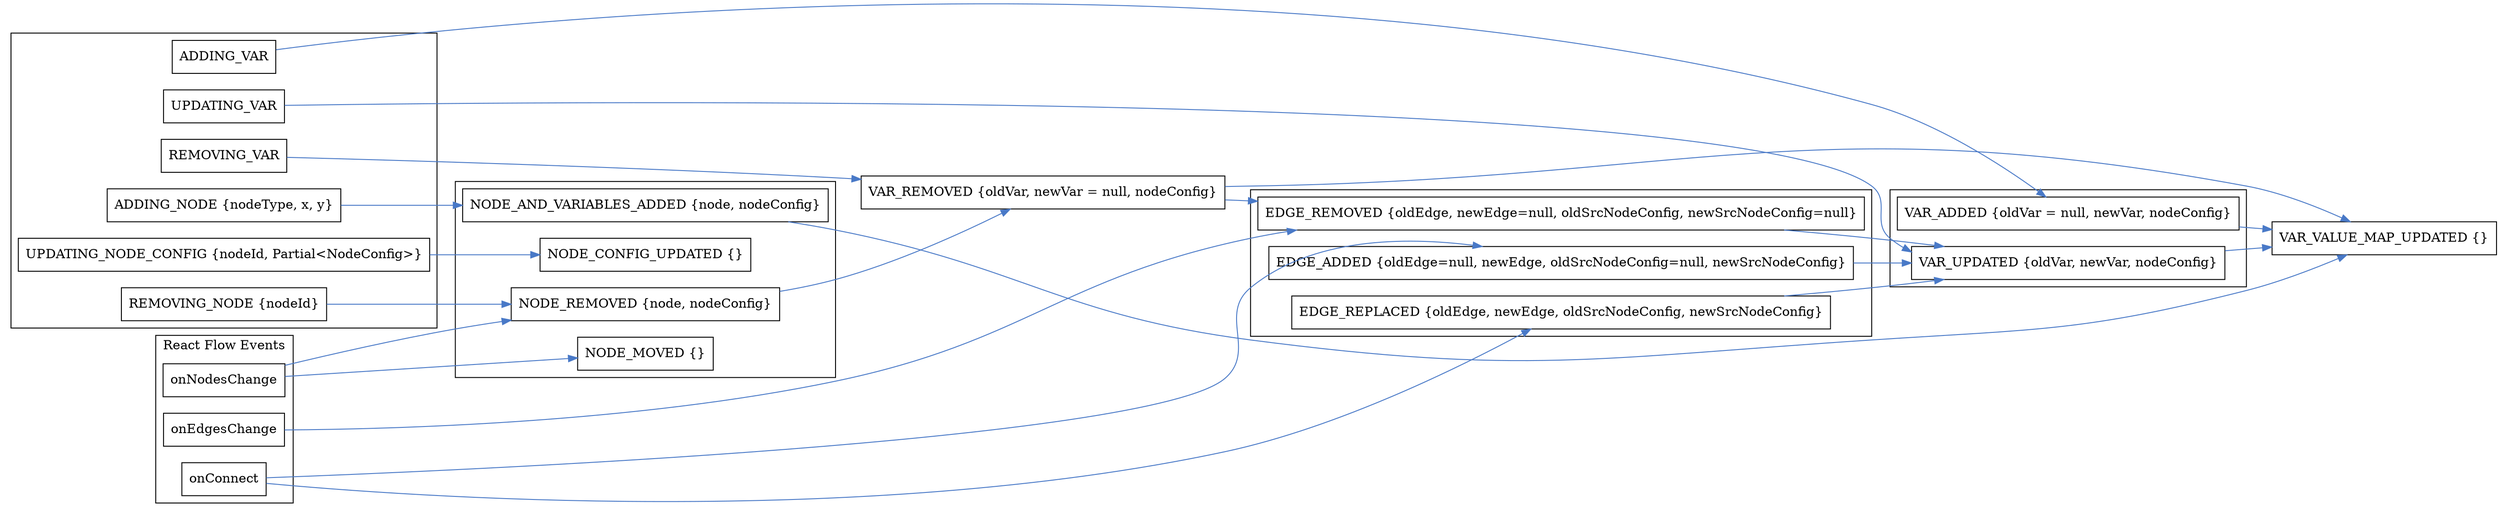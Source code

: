 digraph {
  rankdir = "LR";
  
  node [shape = "sqaure";];
  edge [color = "#4979c7";];
  
  onNodesChange -> NODE_REMOVED;
  NODE_REMOVED [label = "NODE_REMOVED {node, nodeConfig}";];
  onNodesChange -> NODE_MOVED;
  NODE_MOVED [label = "NODE_MOVED {}";];
  onEdgesChange -> EDGE_REMOVED;
  EDGE_REMOVED [label = "EDGE_REMOVED {oldEdge, newEdge=null, oldSrcNodeConfig, newSrcNodeConfig=null}";];
  onConnect -> EDGE_ADDED;
  EDGE_ADDED [label = "EDGE_ADDED {oldEdge=null, newEdge, oldSrcNodeConfig=null, newSrcNodeConfig}";];
  onConnect -> EDGE_REPLACED;
  EDGE_REPLACED [label = "EDGE_REPLACED {oldEdge, newEdge, oldSrcNodeConfig, newSrcNodeConfig}";];
  
  ADDING_NODE -> NODE_AND_VARIABLES_ADDED;
  ADDING_NODE [label = "ADDING_NODE {nodeType, x, y}";];
  NODE_AND_VARIABLES_ADDED [label = "NODE_AND_VARIABLES_ADDED {node, nodeConfig}";];
  
  UPDATING_NODE_CONFIG -> NODE_CONFIG_UPDATED;
  UPDATING_NODE_CONFIG [label = "UPDATING_NODE_CONFIG {nodeId, Partial<NodeConfig>}";];
  NODE_CONFIG_UPDATED [label = "NODE_CONFIG_UPDATED {}";];
  REMOVING_NODE -> NODE_REMOVED;
  REMOVING_NODE [label = "REMOVING_NODE {nodeId}";];
  NODE_REMOVED [label = "NODE_REMOVED {node, nodeConfig}";];
  
  ADDING_VAR -> VAR_ADDED;
  VAR_ADDED [label = "VAR_ADDED {oldVar = null, newVar, nodeConfig}";];
  REMOVING_VAR -> VAR_REMOVED;
  VAR_REMOVED [label = "VAR_REMOVED {oldVar, newVar = null, nodeConfig}";];
  UPDATING_VAR -> VAR_UPDATED;
  VAR_UPDATED [label = "VAR_UPDATED {oldVar, newVar, nodeConfig}";];
  
  // Derived
  
  NODE_REMOVED -> VAR_REMOVED;
  NODE_AND_VARIABLES_ADDED -> VAR_VALUE_MAP_UPDATED;
  
  VAR_REMOVED -> EDGE_REMOVED;
  
  {EDGE_ADDED EDGE_REPLACED EDGE_REMOVED} -> VAR_UPDATED;
  
  {VAR_ADDED VAR_UPDATED VAR_REMOVED} -> VAR_VALUE_MAP_UPDATED;
  VAR_VALUE_MAP_UPDATED [label = "VAR_VALUE_MAP_UPDATED {}";];
  
  // For easier viewing
  
  subgraph cluster {
    label = "React Flow Events";
    onNodesChange;
    onEdgesChange;
    onConnect;
  }
  
  subgraph cluster_edge_node {
    ADDING_NODE;
    UPDATING_NODE_CONFIG;
    REMOVING_NODE;
    ADDING_VAR;
    UPDATING_VAR;
    REMOVING_VAR;
  }
  
  subgraph cluster_nodes {
    NODE_AND_VARIABLES_ADDED;
    NODE_MOVED;
    NODE_CONFIG_UPDATED;
    NODE_REMOVED;
  }
  
  subgraph cluster_edges {
    EDGE_ADDED;
    EDGE_REMOVED;
    EDGE_REPLACED;
  }
  
  subgraph cluster_vars {
    VAR_ADDED;
    VAR_UPDATED;
  }
}
